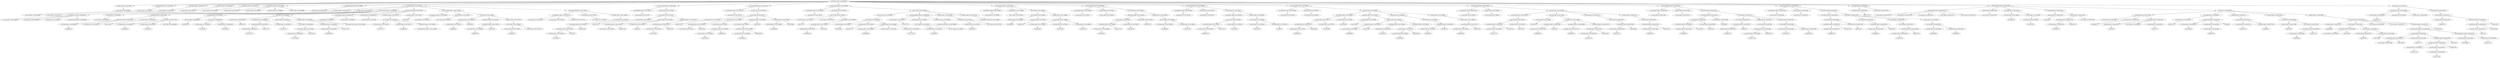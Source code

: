 strict digraph  {
<_ast.Str object at 0xa26a36d90>;
<_ast.Expr object at 0xa3072fb90>;
<_ast.alias object at 0xa178fd410>;
<_ast.ImportFrom object at 0xa178fd350>;
<_ast.alias object at 0xa178fd3d0>;
<_ast.Import object at 0xa2bc5a110>;
<_ast.alias object at 0xa178fd450>;
<_ast.Import object at 0xa178fd490>;
<_ast.alias object at 0xa178fd4d0>;
<_ast.Import object at 0xa178fd510>;
<_ast.alias object at 0xa178fd550>;
<_ast.alias object at 0xa178fd610>;
<_ast.alias object at 0xa178fd5d0>;
<_ast.alias object at 0xa178fd690>;
<_ast.ImportFrom object at 0xa178fd590>;
<_ast.alias object at 0xa22859510>;
<_ast.ImportFrom object at 0xa178fd650>;
<_ast.Load object at 0x10295c1d0>;
<_ast.Name object at 0xa1bea1450>;
<_ast.Str object at 0xa2bc3fc10>;
<_ast.Expr object at 0xa2bc3f1d0>;
<_ast.arg object at 0xa23188fd0>;
<_ast.arg object at 0xa208498d0>;
<_ast.arg object at 0xa1be91fd0>;
<_ast.NameConstant object at 0xa20838c90>;
<_ast.arguments object at 0xa1be67390>;
<_ast.Str object at 0xa2be6aa90>;
<_ast.Expr object at 0xa1be90f10>;
<_ast.Name object at 0xa2be7ebd0>;
Load8662129;
<_ast.Store object at 0x10295c290>;
<_ast.Attribute object at 0xa2be7ef10>;
<_ast.Name object at 0xa2be7ef90>;
Store1228710;
<_ast.Name object at 0xa2beb3390>;
Load9806973;
<_ast.Name object at 0xa20856610>;
Load3588745;
<_ast.Str object at 0xa20856fd0>;
<_ast.Call object at 0xa1be77850>;
<_ast.Assign object at 0xa2be7e6d0>;
<_ast.Name object at 0xa2be9a510>;
Store9965087;
<_ast.Name object at 0xa2be69250>;
Load7853097;
<_ast.Name object at 0xa2be692d0>;
Load1938535;
<_ast.Call object at 0xa2be69290>;
<_ast.Assign object at 0xa16c04a50>;
<_ast.Name object at 0xa2be90f90>;
Load9973430;
<_ast.Name object at 0xa2be6cf10>;
Load3712750;
<_ast.Attribute object at 0xa340ad310>;
Store2147522;
<_ast.Name object at 0xa2be6cd10>;
Load5501317;
<_ast.Assign object at 0xa2be87650>;
<_ast.Name object at 0xa2be95e90>;
Load3742993;
<_ast.Attribute object at 0xa2be5f650>;
Load3993220;
<_ast.Call object at 0xa2084a590>;
<_ast.Expr object at 0xa2be6cc50>;
<_ast.Name object at 0xa2bc46b90>;
Load6918946;
<_ast.Attribute object at 0xa22869310>;
Store5738093;
<_ast.NameConstant object at 0xa21b4be90>;
<_ast.Assign object at 0xa2be95f10>;
<_ast.If object at 0xa2be98490>;
<_ast.FunctionDef object at 0xa2bc3fdd0>;
<_ast.arg object at 0xa2068f410>;
<_ast.arg object at 0xa2068f210>;
<_ast.arguments object at 0xa2bc49750>;
<_ast.Str object at 0xa178f2a90>;
<_ast.Expr object at 0xa20858850>;
<_ast.Name object at 0xa17905d10>;
Load7292173;
<_ast.Name object at 0xa17905c50>;
Load9482426;
<_ast.NameConstant object at 0xa17905bd0>;
<_ast.keyword object at 0xa17905c90>;
<_ast.Call object at 0xa17905cd0>;
<_ast.Return object at 0xa21b57b10>;
<_ast.Name object at 0xa17905c10>;
Load8502671;
<_ast.FunctionDef object at 0xa2bc49650>;
<_ast.arg object at 0xa17905ad0>;
<_ast.arguments object at 0xa17905b90>;
<_ast.Str object at 0xa17905a50>;
<_ast.Expr object at 0xa17905b10>;
<_ast.Name object at 0xa17905a10>;
Load8889251;
<_ast.Attribute object at 0xa179059d0>;
Load2623951;
<_ast.Name object at 0xa179058d0>;
Load8212249;
<_ast.Attribute object at 0xa17905990>;
Load9794134;
<_ast.Return object at 0xa17905950>;
<_ast.Name object at 0xa17905890>;
Load2840457;
<_ast.Str object at 0xa179057d0>;
<_ast.Call object at 0xa17905850>;
<_ast.Raise object at 0xa17905910>;
<_ast.If object at 0xa17905a90>;
<_ast.FunctionDef object at 0xa17905b50>;
<_ast.arg object at 0xa17905790>;
<_ast.arg object at 0xa179056d0>;
<_ast.arg object at 0xa17905710>;
<_ast.arguments object at 0xa17905750>;
<_ast.Str object at 0xa17905690>;
<_ast.Expr object at 0xa17905650>;
<_ast.Name object at 0xa179054d0>;
Load2368627;
<_ast.Attribute object at 0xa17905590>;
Load293207;
<_ast.Attribute object at 0xa17905550>;
Load3483208;
<_ast.Call object at 0xa17905610>;
<_ast.Expr object at 0xa179055d0>;
<_ast.FunctionDef object at 0xa17905810>;
<_ast.ClassDef object at 0xa21b68c10>;
<_ast.arg object at 0xa17905450>;
<_ast.arguments object at 0xa17905510>;
<_ast.Name object at 0xa17905410>;
Load4070342;
<_ast.Str object at 0xa179052d0>;
<_ast.Attribute object at 0xa17905390>;
Load6210582;
<_ast.Name object at 0xa17905310>;
Load811941;
<_ast.Call object at 0xa17905350>;
<_ast.Name object at 0xa179051d0>;
Load1153947;
<_ast.Attribute object at 0xa17905290>;
Load2053597;
<_ast.keyword object at 0xa17905250>;
<_ast.Call object at 0xa179053d0>;
<_ast.Expr object at 0xa17905490>;
<_ast.FunctionDef object at 0xa2be7e8d0>;
<_ast.arg object at 0xa17905190>;
<_ast.arguments object at 0xa17905150>;
<_ast.Name object at 0xa17905050>;
Load8501094;
<_ast.Str object at 0xa17905e10>;
<_ast.Attribute object at 0xa17905dd0>;
Load7306790;
<_ast.Name object at 0xa17905ed0>;
Load3957583;
<_ast.Attribute object at 0xa17905e90>;
Load8954436;
<_ast.Call object at 0xa17905e50>;
<_ast.Call object at 0xa17905090>;
<_ast.Name object at 0xa17905fd0>;
Load1080110;
<_ast.Attribute object at 0xa17905f90>;
Load9066865;
<_ast.Call object at 0xa17905f50>;
<_ast.Attribute object at 0xa17905f10>;
Load2216220;
<_ast.Name object at 0xa17908090>;
Load8666644;
<_ast.Starred object at 0xa17908050>;
Load2758688;
<_ast.Call object at 0xa17905110>;
<_ast.Expr object at 0xa179050d0>;
<_ast.FunctionDef object at 0xa17905210>;
<_ast.arg object at 0xa17908150>;
<_ast.arguments object at 0xa17908110>;
<_ast.Name object at 0xa17908210>;
Load1142577;
<_ast.Str object at 0xa17908250>;
<_ast.Name object at 0xa17908310>;
Load9610398;
<_ast.Attribute object at 0xa179082d0>;
Load470423;
<_ast.Call object at 0xa17908290>;
<_ast.Call object at 0xa179081d0>;
<_ast.Expr object at 0xa17908190>;
<_ast.Name object at 0xa17908410>;
Load2422897;
<_ast.Name object at 0xa17908450>;
Load9242272;
<_ast.Name object at 0xa179084d0>;
Load4292864;
<_ast.BitOr object at 0x102961390>;
<_ast.Name object at 0xa17908510>;
Load7773338;
<_ast.BinOp object at 0xa17908490>;
<_ast.Call object at 0xa179083d0>;
<_ast.Expr object at 0xa17908390>;
<_ast.Name object at 0xa17908550>;
Load5787794;
<_ast.Name object at 0xa17908610>;
Load108990;
<_ast.Str object at 0xa17908650>;
<_ast.Call object at 0xa179085d0>;
<_ast.Expr object at 0xa17908590>;
<_ast.NameConstant object at 0xa179086d0>;
<_ast.Return object at 0xa17908690>;
<_ast.ExceptHandler object at 0xa208588d0>;
<_ast.Name object at 0xa17908750>;
Load8530263;
<_ast.Str object at 0xa17908790>;
<_ast.Call object at 0xa17908710>;
<_ast.Expr object at 0xa206788d0>;
<_ast.NameConstant object at 0xa17908810>;
<_ast.Return object at 0xa179087d0>;
<_ast.Try object at 0xa17908350>;
<_ast.FunctionDef object at 0xa179080d0>;
<_ast.arg object at 0xa17908890>;
<_ast.arguments object at 0xa17908850>;
<_ast.Str object at 0xa17908910>;
<_ast.Expr object at 0xa179088d0>;
<_ast.Name object at 0xa179089d0>;
Load5098802;
<_ast.Name object at 0xa17908a10>;
Load6653522;
<_ast.Call object at 0xa17908990>;
<_ast.Name object at 0xa17908ad0>;
Load1467069;
<_ast.Name object at 0xa17908b10>;
Load4917969;
<_ast.Name object at 0xa17908b50>;
Load5294578;
<_ast.Call object at 0xa17908a90>;
<_ast.Expr object at 0xa17908a50>;
<_ast.If object at 0xa17908950>;
<_ast.FunctionDef object at 0xa2a138f50>;
<_ast.arg object at 0xa17908c10>;
<_ast.arguments object at 0xa17908bd0>;
<_ast.Str object at 0xa17908c90>;
<_ast.Expr object at 0xa17908c50>;
<_ast.Name object at 0xa17908dd0>;
Load8115847;
<_ast.Attribute object at 0xa17908d90>;
Load9257913;
<_ast.Name object at 0xa17908e10>;
Load9728184;
<_ast.Call object at 0xa17908d50>;
<_ast.Name object at 0xa17908e50>;
Store6301223;
<_ast.withitem object at 0xa17908d10>;
<_ast.Name object at 0xa17908ed0>;
Load1964980;
<_ast.Name object at 0xa17908f10>;
Load2651504;
<_ast.Call object at 0xa17908e90>;
<_ast.Expr object at 0xa204d5990>;
<_ast.With object at 0xa17908cd0>;
<_ast.FunctionDef object at 0xa17908b90>;
<_ast.arg object at 0xa178f5190>;
<_ast.arguments object at 0xa178f5450>;
<_ast.Str object at 0xa178f5110>;
<_ast.Expr object at 0xa178f51d0>;
<_ast.Name object at 0xa178f5050>;
Load9502176;
<_ast.Attribute object at 0xa178f5310>;
Load7291812;
<_ast.Name object at 0xa178f53d0>;
Load2746921;
<_ast.Call object at 0xa178f50d0>;
<_ast.withitem object at 0xa178f5090>;
<_ast.Name object at 0xa178f54d0>;
Load1521895;
<_ast.Name object at 0xa178f5510>;
Load84976;
<_ast.Call object at 0xa178f5490>;
<_ast.Expr object at 0xa178f52d0>;
<_ast.With object at 0xa178f5150>;
<_ast.FunctionDef object at 0xa17908f50>;
<_ast.arg object at 0xa178f55d0>;
<_ast.arguments object at 0xa178f5590>;
<_ast.Str object at 0xa178f5650>;
<_ast.Expr object at 0xa178f5610>;
<_ast.Name object at 0xa178f5790>;
Load6464815;
<_ast.Attribute object at 0xa178f5750>;
Load9042683;
<_ast.Name object at 0xa178f57d0>;
Load1832898;
<_ast.Call object at 0xa178f5710>;
<_ast.Name object at 0xa178f5810>;
Store1002488;
<_ast.withitem object at 0xa178f56d0>;
<_ast.Name object at 0xa178f5890>;
Store7597920;
<_ast.Name object at 0xa178f5950>;
Load6630930;
<_ast.Attribute object at 0xa178f5910>;
Load2107388;
<_ast.Name object at 0xa178f59d0>;
Load7040153;
<_ast.keyword object at 0xa178f5990>;
<_ast.Name object at 0xa178f5a90>;
Load3500356;
<_ast.Tuple object at 0xa178f5a50>;
Load4692345;
<_ast.keyword object at 0xa178f5a10>;
<_ast.Call object at 0xa178f58d0>;
<_ast.Assign object at 0xa178f5850>;
<_ast.Name object at 0xa178f5b50>;
Load4198324;
<_ast.Attribute object at 0xa178f5b10>;
Load1805755;
<_ast.Call object at 0xa178f5ad0>;
<_ast.Expr object at 0xa2bff6c50>;
<_ast.Name object at 0xa178f5c50>;
Load6201084;
<_ast.Attribute object at 0xa178f5c10>;
Load5875456;
<_ast.Call object at 0xa178f5bd0>;
<_ast.Expr object at 0xa178f5b90>;
<_ast.With object at 0xa178f5690>;
<_ast.FunctionDef object at 0xa178f5550>;
<_ast.arg object at 0xa178f5d10>;
<_ast.arguments object at 0xa178f5cd0>;
<_ast.Str object at 0xa178f5d90>;
<_ast.Expr object at 0xa178f5d50>;
<_ast.Name object at 0xa178f5ed0>;
Load7631231;
<_ast.Attribute object at 0xa178f5e90>;
Load7937625;
<_ast.Name object at 0xa178f5f10>;
Load5144576;
<_ast.Call object at 0xa178f5e50>;
<_ast.withitem object at 0xa178f5e10>;
<_ast.Name object at 0xa178f5f90>;
Store2522015;
<_ast.Name object at 0xa2be79090>;
Load5889352;
<_ast.Attribute object at 0xa2be79050>;
Load7992407;
<_ast.Name object at 0xa2be79110>;
Load6597104;
<_ast.keyword object at 0xa2be790d0>;
<_ast.Name object at 0xa2be791d0>;
Load4461234;
<_ast.Tuple object at 0xa2be79190>;
Load3316182;
<_ast.keyword object at 0xa2be79150>;
<_ast.Call object at 0xa178f5fd0>;
<_ast.Assign object at 0xa178f5f50>;
<_ast.Name object at 0xa2be792d0>;
Load5324767;
<_ast.Attribute object at 0xa2be79290>;
Load5380025;
<_ast.Call object at 0xa2be79250>;
<_ast.Expr object at 0xa2be79210>;
<_ast.Name object at 0xa2be793d0>;
Load2530422;
<_ast.Attribute object at 0xa2be79390>;
Load2870979;
<_ast.Call object at 0xa2be79350>;
<_ast.Expr object at 0xa2be79310>;
<_ast.With object at 0xa178f5dd0>;
<_ast.FunctionDef object at 0xa178f5c90>;
<_ast.arg object at 0xa2be79490>;
<_ast.arguments object at 0xa2be79450>;
<_ast.Str object at 0xa2be79510>;
<_ast.Expr object at 0xa2be794d0>;
<_ast.Name object at 0xa2be79650>;
Load9638470;
<_ast.Attribute object at 0xa2be79610>;
Load1690497;
<_ast.Name object at 0xa2be79690>;
Load7595011;
<_ast.Call object at 0xa2be795d0>;
<_ast.Name object at 0xa2be796d0>;
Store859988;
<_ast.withitem object at 0xa2be79590>;
<_ast.Name object at 0xa2be797d0>;
Load2627630;
<_ast.Attribute object at 0xa2be79790>;
Load9232471;
<_ast.Call object at 0xa2be79750>;
<_ast.Name object at 0xa2be798d0>;
Load5415208;
<_ast.Attribute object at 0xa2be79890>;
Load9057292;
<_ast.Call object at 0xa2be79850>;
<_ast.Expr object at 0xa2be79810>;
<_ast.Name object at 0xa2be79990>;
Load9123618;
<_ast.Name object at 0xa2be799d0>;
Load8226962;
<_ast.Call object at 0xa2be79950>;
<_ast.Expr object at 0xa2be79910>;
<_ast.If object at 0xa2be79710>;
<_ast.With object at 0xa2be79550>;
<_ast.FunctionDef object at 0xa2be79410>;
<_ast.arg object at 0xa2be79a90>;
<_ast.arguments object at 0xa2be79a50>;
<_ast.Str object at 0xa2be79b10>;
<_ast.Expr object at 0xa2be79ad0>;
<_ast.Name object at 0xa2be79c50>;
Load8699790;
<_ast.Attribute object at 0xa2be79c10>;
Load2744365;
<_ast.Name object at 0xa2be79c90>;
Load5633263;
<_ast.Call object at 0xa2be79bd0>;
<_ast.withitem object at 0xa2be79b90>;
<_ast.Name object at 0xa2be79d90>;
Load3360620;
<_ast.Attribute object at 0xa2be79d50>;
Load4903653;
<_ast.Call object at 0xa2be79d10>;
<_ast.Name object at 0xa2be79e90>;
Load2307913;
<_ast.Attribute object at 0xa2be79e50>;
Load2672108;
<_ast.Call object at 0xa2be79e10>;
<_ast.Expr object at 0xa2be79dd0>;
<_ast.Name object at 0xa2be79f50>;
Load2428480;
<_ast.Name object at 0xa2be79f90>;
Load3593245;
<_ast.Call object at 0xa2be79f10>;
<_ast.Expr object at 0xa2be79ed0>;
<_ast.If object at 0xa2be79cd0>;
<_ast.With object at 0xa2be79b50>;
<_ast.FunctionDef object at 0xa2be79a10>;
<_ast.Name object at 0xa2be70050>;
Store3725244;
<_ast.Str object at 0xa2be70090>;
<_ast.Assign object at 0xa2be79fd0>;
<_ast.arg object at 0xa2be70150>;
<_ast.arg object at 0xa2be70190>;
<_ast.arg object at 0xa2be701d0>;
<_ast.Str object at 0xa2be70210>;
<_ast.Str object at 0xa2be70250>;
<_ast.arguments object at 0xa2be70110>;
<_ast.Str object at 0xa2be702d0>;
<_ast.Expr object at 0xa2be70290>;
<_ast.Name object at 0xa178fd0d0>;
Store2660755;
<_ast.Name object at 0xa178fd050>;
Load5723035;
<_ast.Call object at 0xa178fd090>;
<_ast.Assign object at 0xa178fd110>;
<_ast.Name object at 0xa2be70350>;
Store266400;
<_ast.Name object at 0xa2be70410>;
Load3280057;
<_ast.Attribute object at 0xa2be703d0>;
Load1987567;
<_ast.Str object at 0xa2be70450>;
<_ast.Call object at 0xa2be70390>;
<_ast.Assign object at 0xa2be70310>;
<_ast.And object at 0x10295ca90>;
<_ast.Name object at 0xa2be70510>;
Load6586318;
<_ast.Name object at 0xa2be70590>;
Load318345;
<_ast.In object at 0x1029690d0>;
<_ast.Name object at 0xa2be705d0>;
Load475157;
<_ast.Compare object at 0xa2be70550>;
<_ast.BoolOp object at 0xa2be704d0>;
<_ast.Name object at 0xa21b50150>;
Store1814716;
<_ast.Name object at 0xa2be70650>;
Load7308549;
<_ast.Name object at 0xa2be706d0>;
Load5873728;
<_ast.Index object at 0xa2be70690>;
<_ast.Subscript object at 0xa2be70610>;
Load80097;
<_ast.Assign object at 0xa1b8d0510>;
<_ast.Name object at 0xa2be70790>;
Load5102232;
<_ast.Name object at 0xa2be707d0>;
Load353861;
<_ast.Call object at 0xa2be70750>;
<_ast.Expr object at 0xa2be70710>;
<_ast.Name object at 0xa2be70890>;
Load103680;
<_ast.Name object at 0xa2be70950>;
Load8484467;
<_ast.Attribute object at 0xa2be70910>;
Load4215154;
<_ast.Call object at 0xa2be708d0>;
<_ast.Call object at 0xa2be70850>;
<_ast.Expr object at 0xa2be70810>;
<_ast.Name object at 0xa2be70a10>;
Load9840890;
<_ast.Str object at 0xa2be70ad0>;
<_ast.Attribute object at 0xa2be70a90>;
Load1263484;
<_ast.Name object at 0xa2be70b50>;
Load8840760;
<_ast.Name object at 0xa2be70b90>;
Load3100433;
<_ast.Call object at 0xa2be70b10>;
<_ast.Call object at 0xa2be70a50>;
<_ast.Str object at 0xa2be70bd0>;
<_ast.Str object at 0xa2be70c10>;
<_ast.Str object at 0xa2be70d50>;
<_ast.Attribute object at 0xa2be70d10>;
Load4199456;
<_ast.Name object at 0xa2be70d90>;
Load4237976;
<_ast.Name object at 0xa2be70e50>;
Load7071535;
<_ast.Name object at 0xa2be70ed0>;
Load4157994;
<_ast.Index object at 0xa2be70e90>;
<_ast.Subscript object at 0xa2be70e10>;
Load6095500;
<_ast.Attribute object at 0xa2be70dd0>;
Load234351;
<_ast.Call object at 0xa2be70cd0>;
<_ast.Name object at 0xa2be70f50>;
Store1838902;
<_ast.Name object at 0xa2be70f90>;
Load1015191;
<_ast.comprehension object at 0xa2be70f10>;
<_ast.GeneratorExp object at 0xa2be70c90>;
<_ast.Starred object at 0xa2be70c50>;
Load1853953;
<_ast.Call object at 0xa2be709d0>;
<_ast.Expr object at 0xa2be70990>;
<_ast.If object at 0xa2be70490>;
<_ast.FunctionDef object at 0xa2be700d0>;
<_ast.Name object at 0xa2be7d050>;
Load4832510;
<_ast.Eq object at 0x102961a90>;
<_ast.Str object at 0xa2be7d090>;
<_ast.Compare object at 0xa2be70fd0>;
<_ast.Name object at 0xa2be7d150>;
Load6307091;
<_ast.Name object at 0xa2be7d210>;
Load13352;
<_ast.Attribute object at 0xa2be7d1d0>;
Load7040490;
<_ast.Starred object at 0xa2be7d190>;
Load9254405;
<_ast.Call object at 0xa2be7d110>;
<_ast.Expr object at 0xa2be7d0d0>;
<_ast.If object at 0xa179136d0>;
<_ast.Module object at 0xa208692d0>;
<_ast.Expr object at 0xa3072fb90> -> <_ast.Str object at 0xa26a36d90>;
<_ast.ImportFrom object at 0xa178fd350> -> <_ast.alias object at 0xa178fd410>;
<_ast.Import object at 0xa2bc5a110> -> <_ast.alias object at 0xa178fd3d0>;
<_ast.Import object at 0xa178fd490> -> <_ast.alias object at 0xa178fd450>;
<_ast.Import object at 0xa178fd510> -> <_ast.alias object at 0xa178fd4d0>;
<_ast.ImportFrom object at 0xa178fd590> -> <_ast.alias object at 0xa178fd550>;
<_ast.ImportFrom object at 0xa178fd590> -> <_ast.alias object at 0xa178fd610>;
<_ast.ImportFrom object at 0xa178fd590> -> <_ast.alias object at 0xa178fd5d0>;
<_ast.ImportFrom object at 0xa178fd590> -> <_ast.alias object at 0xa178fd690>;
<_ast.ImportFrom object at 0xa178fd650> -> <_ast.alias object at 0xa22859510>;
<_ast.Name object at 0xa1bea1450> -> <_ast.Load object at 0x10295c1d0>;
<_ast.Expr object at 0xa2bc3f1d0> -> <_ast.Str object at 0xa2bc3fc10>;
<_ast.arguments object at 0xa1be67390> -> <_ast.arg object at 0xa23188fd0>;
<_ast.arguments object at 0xa1be67390> -> <_ast.arg object at 0xa208498d0>;
<_ast.arguments object at 0xa1be67390> -> <_ast.arg object at 0xa1be91fd0>;
<_ast.arguments object at 0xa1be67390> -> <_ast.NameConstant object at 0xa20838c90>;
<_ast.Expr object at 0xa1be90f10> -> <_ast.Str object at 0xa2be6aa90>;
<_ast.Name object at 0xa2be7ebd0> -> Load8662129;
<_ast.Attribute object at 0xa2be7ef10> -> <_ast.Name object at 0xa2be7ebd0>;
<_ast.Attribute object at 0xa2be7ef10> -> <_ast.Store object at 0x10295c290>;
<_ast.Name object at 0xa2be7ef90> -> Store1228710;
<_ast.Name object at 0xa2beb3390> -> Load9806973;
<_ast.Name object at 0xa20856610> -> Load3588745;
<_ast.Call object at 0xa1be77850> -> <_ast.Name object at 0xa2beb3390>;
<_ast.Call object at 0xa1be77850> -> <_ast.Name object at 0xa20856610>;
<_ast.Call object at 0xa1be77850> -> <_ast.Str object at 0xa20856fd0>;
<_ast.Assign object at 0xa2be7e6d0> -> <_ast.Attribute object at 0xa2be7ef10>;
<_ast.Assign object at 0xa2be7e6d0> -> <_ast.Name object at 0xa2be7ef90>;
<_ast.Assign object at 0xa2be7e6d0> -> <_ast.Call object at 0xa1be77850>;
<_ast.Name object at 0xa2be9a510> -> Store9965087;
<_ast.Name object at 0xa2be69250> -> Load7853097;
<_ast.Name object at 0xa2be692d0> -> Load1938535;
<_ast.Call object at 0xa2be69290> -> <_ast.Name object at 0xa2be69250>;
<_ast.Call object at 0xa2be69290> -> <_ast.Name object at 0xa2be692d0>;
<_ast.Assign object at 0xa16c04a50> -> <_ast.Name object at 0xa2be9a510>;
<_ast.Assign object at 0xa16c04a50> -> <_ast.Call object at 0xa2be69290>;
<_ast.Name object at 0xa2be90f90> -> Load9973430;
<_ast.Name object at 0xa2be6cf10> -> Load3712750;
<_ast.Attribute object at 0xa340ad310> -> <_ast.Name object at 0xa2be6cf10>;
<_ast.Attribute object at 0xa340ad310> -> Store2147522;
<_ast.Name object at 0xa2be6cd10> -> Load5501317;
<_ast.Assign object at 0xa2be87650> -> <_ast.Attribute object at 0xa340ad310>;
<_ast.Assign object at 0xa2be87650> -> <_ast.Name object at 0xa2be6cd10>;
<_ast.Name object at 0xa2be95e90> -> Load3742993;
<_ast.Attribute object at 0xa2be5f650> -> <_ast.Name object at 0xa2be95e90>;
<_ast.Attribute object at 0xa2be5f650> -> Load3993220;
<_ast.Call object at 0xa2084a590> -> <_ast.Attribute object at 0xa2be5f650>;
<_ast.Expr object at 0xa2be6cc50> -> <_ast.Call object at 0xa2084a590>;
<_ast.Name object at 0xa2bc46b90> -> Load6918946;
<_ast.Attribute object at 0xa22869310> -> <_ast.Name object at 0xa2bc46b90>;
<_ast.Attribute object at 0xa22869310> -> Store5738093;
<_ast.Assign object at 0xa2be95f10> -> <_ast.Attribute object at 0xa22869310>;
<_ast.Assign object at 0xa2be95f10> -> <_ast.NameConstant object at 0xa21b4be90>;
<_ast.If object at 0xa2be98490> -> <_ast.Name object at 0xa2be90f90>;
<_ast.If object at 0xa2be98490> -> <_ast.Assign object at 0xa2be87650>;
<_ast.If object at 0xa2be98490> -> <_ast.Expr object at 0xa2be6cc50>;
<_ast.If object at 0xa2be98490> -> <_ast.Assign object at 0xa2be95f10>;
<_ast.FunctionDef object at 0xa2bc3fdd0> -> <_ast.arguments object at 0xa1be67390>;
<_ast.FunctionDef object at 0xa2bc3fdd0> -> <_ast.Expr object at 0xa1be90f10>;
<_ast.FunctionDef object at 0xa2bc3fdd0> -> <_ast.Assign object at 0xa2be7e6d0>;
<_ast.FunctionDef object at 0xa2bc3fdd0> -> <_ast.Assign object at 0xa16c04a50>;
<_ast.FunctionDef object at 0xa2bc3fdd0> -> <_ast.If object at 0xa2be98490>;
<_ast.arguments object at 0xa2bc49750> -> <_ast.arg object at 0xa2068f410>;
<_ast.arguments object at 0xa2bc49750> -> <_ast.arg object at 0xa2068f210>;
<_ast.Expr object at 0xa20858850> -> <_ast.Str object at 0xa178f2a90>;
<_ast.Name object at 0xa17905d10> -> Load7292173;
<_ast.Name object at 0xa17905c50> -> Load9482426;
<_ast.keyword object at 0xa17905c90> -> <_ast.NameConstant object at 0xa17905bd0>;
<_ast.Call object at 0xa17905cd0> -> <_ast.Name object at 0xa17905d10>;
<_ast.Call object at 0xa17905cd0> -> <_ast.Name object at 0xa17905c50>;
<_ast.Call object at 0xa17905cd0> -> <_ast.keyword object at 0xa17905c90>;
<_ast.Return object at 0xa21b57b10> -> <_ast.Call object at 0xa17905cd0>;
<_ast.Name object at 0xa17905c10> -> Load8502671;
<_ast.FunctionDef object at 0xa2bc49650> -> <_ast.arguments object at 0xa2bc49750>;
<_ast.FunctionDef object at 0xa2bc49650> -> <_ast.Expr object at 0xa20858850>;
<_ast.FunctionDef object at 0xa2bc49650> -> <_ast.Return object at 0xa21b57b10>;
<_ast.FunctionDef object at 0xa2bc49650> -> <_ast.Name object at 0xa17905c10>;
<_ast.arguments object at 0xa17905b90> -> <_ast.arg object at 0xa17905ad0>;
<_ast.Expr object at 0xa17905b10> -> <_ast.Str object at 0xa17905a50>;
<_ast.Name object at 0xa17905a10> -> Load8889251;
<_ast.Attribute object at 0xa179059d0> -> <_ast.Name object at 0xa17905a10>;
<_ast.Attribute object at 0xa179059d0> -> Load2623951;
<_ast.Name object at 0xa179058d0> -> Load8212249;
<_ast.Attribute object at 0xa17905990> -> <_ast.Name object at 0xa179058d0>;
<_ast.Attribute object at 0xa17905990> -> Load9794134;
<_ast.Return object at 0xa17905950> -> <_ast.Attribute object at 0xa17905990>;
<_ast.Name object at 0xa17905890> -> Load2840457;
<_ast.Call object at 0xa17905850> -> <_ast.Name object at 0xa17905890>;
<_ast.Call object at 0xa17905850> -> <_ast.Str object at 0xa179057d0>;
<_ast.Raise object at 0xa17905910> -> <_ast.Call object at 0xa17905850>;
<_ast.If object at 0xa17905a90> -> <_ast.Attribute object at 0xa179059d0>;
<_ast.If object at 0xa17905a90> -> <_ast.Return object at 0xa17905950>;
<_ast.If object at 0xa17905a90> -> <_ast.Raise object at 0xa17905910>;
<_ast.FunctionDef object at 0xa17905b50> -> <_ast.arguments object at 0xa17905b90>;
<_ast.FunctionDef object at 0xa17905b50> -> <_ast.Expr object at 0xa17905b10>;
<_ast.FunctionDef object at 0xa17905b50> -> <_ast.If object at 0xa17905a90>;
<_ast.arguments object at 0xa17905750> -> <_ast.arg object at 0xa17905790>;
<_ast.arguments object at 0xa17905750> -> <_ast.arg object at 0xa179056d0>;
<_ast.arguments object at 0xa17905750> -> <_ast.arg object at 0xa17905710>;
<_ast.Expr object at 0xa17905650> -> <_ast.Str object at 0xa17905690>;
<_ast.Name object at 0xa179054d0> -> Load2368627;
<_ast.Attribute object at 0xa17905590> -> <_ast.Name object at 0xa179054d0>;
<_ast.Attribute object at 0xa17905590> -> Load293207;
<_ast.Attribute object at 0xa17905550> -> <_ast.Attribute object at 0xa17905590>;
<_ast.Attribute object at 0xa17905550> -> Load3483208;
<_ast.Call object at 0xa17905610> -> <_ast.Attribute object at 0xa17905550>;
<_ast.Expr object at 0xa179055d0> -> <_ast.Call object at 0xa17905610>;
<_ast.FunctionDef object at 0xa17905810> -> <_ast.arguments object at 0xa17905750>;
<_ast.FunctionDef object at 0xa17905810> -> <_ast.Expr object at 0xa17905650>;
<_ast.FunctionDef object at 0xa17905810> -> <_ast.Expr object at 0xa179055d0>;
<_ast.ClassDef object at 0xa21b68c10> -> <_ast.Name object at 0xa1bea1450>;
<_ast.ClassDef object at 0xa21b68c10> -> <_ast.Expr object at 0xa2bc3f1d0>;
<_ast.ClassDef object at 0xa21b68c10> -> <_ast.FunctionDef object at 0xa2bc3fdd0>;
<_ast.ClassDef object at 0xa21b68c10> -> <_ast.FunctionDef object at 0xa2bc49650>;
<_ast.ClassDef object at 0xa21b68c10> -> <_ast.FunctionDef object at 0xa17905b50>;
<_ast.ClassDef object at 0xa21b68c10> -> <_ast.FunctionDef object at 0xa17905810>;
<_ast.arguments object at 0xa17905510> -> <_ast.arg object at 0xa17905450>;
<_ast.Name object at 0xa17905410> -> Load4070342;
<_ast.Attribute object at 0xa17905390> -> <_ast.Str object at 0xa179052d0>;
<_ast.Attribute object at 0xa17905390> -> Load6210582;
<_ast.Name object at 0xa17905310> -> Load811941;
<_ast.Call object at 0xa17905350> -> <_ast.Attribute object at 0xa17905390>;
<_ast.Call object at 0xa17905350> -> <_ast.Name object at 0xa17905310>;
<_ast.Name object at 0xa179051d0> -> Load1153947;
<_ast.Attribute object at 0xa17905290> -> <_ast.Name object at 0xa179051d0>;
<_ast.Attribute object at 0xa17905290> -> Load2053597;
<_ast.keyword object at 0xa17905250> -> <_ast.Attribute object at 0xa17905290>;
<_ast.Call object at 0xa179053d0> -> <_ast.Name object at 0xa17905410>;
<_ast.Call object at 0xa179053d0> -> <_ast.Call object at 0xa17905350>;
<_ast.Call object at 0xa179053d0> -> <_ast.keyword object at 0xa17905250>;
<_ast.Expr object at 0xa17905490> -> <_ast.Call object at 0xa179053d0>;
<_ast.FunctionDef object at 0xa2be7e8d0> -> <_ast.arguments object at 0xa17905510>;
<_ast.FunctionDef object at 0xa2be7e8d0> -> <_ast.Expr object at 0xa17905490>;
<_ast.arguments object at 0xa17905150> -> <_ast.arg object at 0xa17905190>;
<_ast.Name object at 0xa17905050> -> Load8501094;
<_ast.Attribute object at 0xa17905dd0> -> <_ast.Str object at 0xa17905e10>;
<_ast.Attribute object at 0xa17905dd0> -> Load7306790;
<_ast.Name object at 0xa17905ed0> -> Load3957583;
<_ast.Attribute object at 0xa17905e90> -> <_ast.Name object at 0xa17905ed0>;
<_ast.Attribute object at 0xa17905e90> -> Load8954436;
<_ast.Call object at 0xa17905e50> -> <_ast.Attribute object at 0xa17905e90>;
<_ast.Call object at 0xa17905090> -> <_ast.Attribute object at 0xa17905dd0>;
<_ast.Call object at 0xa17905090> -> <_ast.Call object at 0xa17905e50>;
<_ast.Name object at 0xa17905fd0> -> Load1080110;
<_ast.Attribute object at 0xa17905f90> -> <_ast.Name object at 0xa17905fd0>;
<_ast.Attribute object at 0xa17905f90> -> Load9066865;
<_ast.Call object at 0xa17905f50> -> <_ast.Attribute object at 0xa17905f90>;
<_ast.Attribute object at 0xa17905f10> -> <_ast.Call object at 0xa17905f50>;
<_ast.Attribute object at 0xa17905f10> -> Load2216220;
<_ast.Name object at 0xa17908090> -> Load8666644;
<_ast.Starred object at 0xa17908050> -> <_ast.Name object at 0xa17908090>;
<_ast.Starred object at 0xa17908050> -> Load2758688;
<_ast.Call object at 0xa17905110> -> <_ast.Name object at 0xa17905050>;
<_ast.Call object at 0xa17905110> -> <_ast.Call object at 0xa17905090>;
<_ast.Call object at 0xa17905110> -> <_ast.Attribute object at 0xa17905f10>;
<_ast.Call object at 0xa17905110> -> <_ast.Starred object at 0xa17908050>;
<_ast.Expr object at 0xa179050d0> -> <_ast.Call object at 0xa17905110>;
<_ast.FunctionDef object at 0xa17905210> -> <_ast.arguments object at 0xa17905150>;
<_ast.FunctionDef object at 0xa17905210> -> <_ast.Expr object at 0xa179050d0>;
<_ast.arguments object at 0xa17908110> -> <_ast.arg object at 0xa17908150>;
<_ast.Name object at 0xa17908210> -> Load1142577;
<_ast.Name object at 0xa17908310> -> Load9610398;
<_ast.Attribute object at 0xa179082d0> -> <_ast.Name object at 0xa17908310>;
<_ast.Attribute object at 0xa179082d0> -> Load470423;
<_ast.Call object at 0xa17908290> -> <_ast.Attribute object at 0xa179082d0>;
<_ast.Call object at 0xa179081d0> -> <_ast.Name object at 0xa17908210>;
<_ast.Call object at 0xa179081d0> -> <_ast.Str object at 0xa17908250>;
<_ast.Call object at 0xa179081d0> -> <_ast.Call object at 0xa17908290>;
<_ast.Expr object at 0xa17908190> -> <_ast.Call object at 0xa179081d0>;
<_ast.Name object at 0xa17908410> -> Load2422897;
<_ast.Name object at 0xa17908450> -> Load9242272;
<_ast.Name object at 0xa179084d0> -> Load4292864;
<_ast.Name object at 0xa17908510> -> Load7773338;
<_ast.BinOp object at 0xa17908490> -> <_ast.Name object at 0xa179084d0>;
<_ast.BinOp object at 0xa17908490> -> <_ast.BitOr object at 0x102961390>;
<_ast.BinOp object at 0xa17908490> -> <_ast.Name object at 0xa17908510>;
<_ast.Call object at 0xa179083d0> -> <_ast.Name object at 0xa17908410>;
<_ast.Call object at 0xa179083d0> -> <_ast.Name object at 0xa17908450>;
<_ast.Call object at 0xa179083d0> -> <_ast.BinOp object at 0xa17908490>;
<_ast.Expr object at 0xa17908390> -> <_ast.Call object at 0xa179083d0>;
<_ast.Name object at 0xa17908550> -> Load5787794;
<_ast.Name object at 0xa17908610> -> Load108990;
<_ast.Call object at 0xa179085d0> -> <_ast.Name object at 0xa17908610>;
<_ast.Call object at 0xa179085d0> -> <_ast.Str object at 0xa17908650>;
<_ast.Expr object at 0xa17908590> -> <_ast.Call object at 0xa179085d0>;
<_ast.Return object at 0xa17908690> -> <_ast.NameConstant object at 0xa179086d0>;
<_ast.ExceptHandler object at 0xa208588d0> -> <_ast.Name object at 0xa17908550>;
<_ast.ExceptHandler object at 0xa208588d0> -> <_ast.Expr object at 0xa17908590>;
<_ast.ExceptHandler object at 0xa208588d0> -> <_ast.Return object at 0xa17908690>;
<_ast.Name object at 0xa17908750> -> Load8530263;
<_ast.Call object at 0xa17908710> -> <_ast.Name object at 0xa17908750>;
<_ast.Call object at 0xa17908710> -> <_ast.Str object at 0xa17908790>;
<_ast.Expr object at 0xa206788d0> -> <_ast.Call object at 0xa17908710>;
<_ast.Return object at 0xa179087d0> -> <_ast.NameConstant object at 0xa17908810>;
<_ast.Try object at 0xa17908350> -> <_ast.Expr object at 0xa17908390>;
<_ast.Try object at 0xa17908350> -> <_ast.ExceptHandler object at 0xa208588d0>;
<_ast.Try object at 0xa17908350> -> <_ast.Expr object at 0xa206788d0>;
<_ast.Try object at 0xa17908350> -> <_ast.Return object at 0xa179087d0>;
<_ast.FunctionDef object at 0xa179080d0> -> <_ast.arguments object at 0xa17908110>;
<_ast.FunctionDef object at 0xa179080d0> -> <_ast.Expr object at 0xa17908190>;
<_ast.FunctionDef object at 0xa179080d0> -> <_ast.Try object at 0xa17908350>;
<_ast.arguments object at 0xa17908850> -> <_ast.arg object at 0xa17908890>;
<_ast.Expr object at 0xa179088d0> -> <_ast.Str object at 0xa17908910>;
<_ast.Name object at 0xa179089d0> -> Load5098802;
<_ast.Name object at 0xa17908a10> -> Load6653522;
<_ast.Call object at 0xa17908990> -> <_ast.Name object at 0xa179089d0>;
<_ast.Call object at 0xa17908990> -> <_ast.Name object at 0xa17908a10>;
<_ast.Name object at 0xa17908ad0> -> Load1467069;
<_ast.Name object at 0xa17908b10> -> Load4917969;
<_ast.Name object at 0xa17908b50> -> Load5294578;
<_ast.Call object at 0xa17908a90> -> <_ast.Name object at 0xa17908ad0>;
<_ast.Call object at 0xa17908a90> -> <_ast.Name object at 0xa17908b10>;
<_ast.Call object at 0xa17908a90> -> <_ast.Name object at 0xa17908b50>;
<_ast.Expr object at 0xa17908a50> -> <_ast.Call object at 0xa17908a90>;
<_ast.If object at 0xa17908950> -> <_ast.Call object at 0xa17908990>;
<_ast.If object at 0xa17908950> -> <_ast.Expr object at 0xa17908a50>;
<_ast.FunctionDef object at 0xa2a138f50> -> <_ast.arguments object at 0xa17908850>;
<_ast.FunctionDef object at 0xa2a138f50> -> <_ast.Expr object at 0xa179088d0>;
<_ast.FunctionDef object at 0xa2a138f50> -> <_ast.If object at 0xa17908950>;
<_ast.arguments object at 0xa17908bd0> -> <_ast.arg object at 0xa17908c10>;
<_ast.Expr object at 0xa17908c50> -> <_ast.Str object at 0xa17908c90>;
<_ast.Name object at 0xa17908dd0> -> Load8115847;
<_ast.Attribute object at 0xa17908d90> -> <_ast.Name object at 0xa17908dd0>;
<_ast.Attribute object at 0xa17908d90> -> Load9257913;
<_ast.Name object at 0xa17908e10> -> Load9728184;
<_ast.Call object at 0xa17908d50> -> <_ast.Attribute object at 0xa17908d90>;
<_ast.Call object at 0xa17908d50> -> <_ast.Name object at 0xa17908e10>;
<_ast.Name object at 0xa17908e50> -> Store6301223;
<_ast.withitem object at 0xa17908d10> -> <_ast.Call object at 0xa17908d50>;
<_ast.withitem object at 0xa17908d10> -> <_ast.Name object at 0xa17908e50>;
<_ast.Name object at 0xa17908ed0> -> Load1964980;
<_ast.Name object at 0xa17908f10> -> Load2651504;
<_ast.Call object at 0xa17908e90> -> <_ast.Name object at 0xa17908ed0>;
<_ast.Call object at 0xa17908e90> -> <_ast.Name object at 0xa17908f10>;
<_ast.Expr object at 0xa204d5990> -> <_ast.Call object at 0xa17908e90>;
<_ast.With object at 0xa17908cd0> -> <_ast.withitem object at 0xa17908d10>;
<_ast.With object at 0xa17908cd0> -> <_ast.Expr object at 0xa204d5990>;
<_ast.FunctionDef object at 0xa17908b90> -> <_ast.arguments object at 0xa17908bd0>;
<_ast.FunctionDef object at 0xa17908b90> -> <_ast.Expr object at 0xa17908c50>;
<_ast.FunctionDef object at 0xa17908b90> -> <_ast.With object at 0xa17908cd0>;
<_ast.arguments object at 0xa178f5450> -> <_ast.arg object at 0xa178f5190>;
<_ast.Expr object at 0xa178f51d0> -> <_ast.Str object at 0xa178f5110>;
<_ast.Name object at 0xa178f5050> -> Load9502176;
<_ast.Attribute object at 0xa178f5310> -> <_ast.Name object at 0xa178f5050>;
<_ast.Attribute object at 0xa178f5310> -> Load7291812;
<_ast.Name object at 0xa178f53d0> -> Load2746921;
<_ast.Call object at 0xa178f50d0> -> <_ast.Attribute object at 0xa178f5310>;
<_ast.Call object at 0xa178f50d0> -> <_ast.Name object at 0xa178f53d0>;
<_ast.withitem object at 0xa178f5090> -> <_ast.Call object at 0xa178f50d0>;
<_ast.Name object at 0xa178f54d0> -> Load1521895;
<_ast.Name object at 0xa178f5510> -> Load84976;
<_ast.Call object at 0xa178f5490> -> <_ast.Name object at 0xa178f54d0>;
<_ast.Call object at 0xa178f5490> -> <_ast.Name object at 0xa178f5510>;
<_ast.Expr object at 0xa178f52d0> -> <_ast.Call object at 0xa178f5490>;
<_ast.With object at 0xa178f5150> -> <_ast.withitem object at 0xa178f5090>;
<_ast.With object at 0xa178f5150> -> <_ast.Expr object at 0xa178f52d0>;
<_ast.FunctionDef object at 0xa17908f50> -> <_ast.arguments object at 0xa178f5450>;
<_ast.FunctionDef object at 0xa17908f50> -> <_ast.Expr object at 0xa178f51d0>;
<_ast.FunctionDef object at 0xa17908f50> -> <_ast.With object at 0xa178f5150>;
<_ast.arguments object at 0xa178f5590> -> <_ast.arg object at 0xa178f55d0>;
<_ast.Expr object at 0xa178f5610> -> <_ast.Str object at 0xa178f5650>;
<_ast.Name object at 0xa178f5790> -> Load6464815;
<_ast.Attribute object at 0xa178f5750> -> <_ast.Name object at 0xa178f5790>;
<_ast.Attribute object at 0xa178f5750> -> Load9042683;
<_ast.Name object at 0xa178f57d0> -> Load1832898;
<_ast.Call object at 0xa178f5710> -> <_ast.Attribute object at 0xa178f5750>;
<_ast.Call object at 0xa178f5710> -> <_ast.Name object at 0xa178f57d0>;
<_ast.Name object at 0xa178f5810> -> Store1002488;
<_ast.withitem object at 0xa178f56d0> -> <_ast.Call object at 0xa178f5710>;
<_ast.withitem object at 0xa178f56d0> -> <_ast.Name object at 0xa178f5810>;
<_ast.Name object at 0xa178f5890> -> Store7597920;
<_ast.Name object at 0xa178f5950> -> Load6630930;
<_ast.Attribute object at 0xa178f5910> -> <_ast.Name object at 0xa178f5950>;
<_ast.Attribute object at 0xa178f5910> -> Load2107388;
<_ast.Name object at 0xa178f59d0> -> Load7040153;
<_ast.keyword object at 0xa178f5990> -> <_ast.Name object at 0xa178f59d0>;
<_ast.Name object at 0xa178f5a90> -> Load3500356;
<_ast.Tuple object at 0xa178f5a50> -> <_ast.Name object at 0xa178f5a90>;
<_ast.Tuple object at 0xa178f5a50> -> Load4692345;
<_ast.keyword object at 0xa178f5a10> -> <_ast.Tuple object at 0xa178f5a50>;
<_ast.Call object at 0xa178f58d0> -> <_ast.Attribute object at 0xa178f5910>;
<_ast.Call object at 0xa178f58d0> -> <_ast.keyword object at 0xa178f5990>;
<_ast.Call object at 0xa178f58d0> -> <_ast.keyword object at 0xa178f5a10>;
<_ast.Assign object at 0xa178f5850> -> <_ast.Name object at 0xa178f5890>;
<_ast.Assign object at 0xa178f5850> -> <_ast.Call object at 0xa178f58d0>;
<_ast.Name object at 0xa178f5b50> -> Load4198324;
<_ast.Attribute object at 0xa178f5b10> -> <_ast.Name object at 0xa178f5b50>;
<_ast.Attribute object at 0xa178f5b10> -> Load1805755;
<_ast.Call object at 0xa178f5ad0> -> <_ast.Attribute object at 0xa178f5b10>;
<_ast.Expr object at 0xa2bff6c50> -> <_ast.Call object at 0xa178f5ad0>;
<_ast.Name object at 0xa178f5c50> -> Load6201084;
<_ast.Attribute object at 0xa178f5c10> -> <_ast.Name object at 0xa178f5c50>;
<_ast.Attribute object at 0xa178f5c10> -> Load5875456;
<_ast.Call object at 0xa178f5bd0> -> <_ast.Attribute object at 0xa178f5c10>;
<_ast.Expr object at 0xa178f5b90> -> <_ast.Call object at 0xa178f5bd0>;
<_ast.With object at 0xa178f5690> -> <_ast.withitem object at 0xa178f56d0>;
<_ast.With object at 0xa178f5690> -> <_ast.Assign object at 0xa178f5850>;
<_ast.With object at 0xa178f5690> -> <_ast.Expr object at 0xa2bff6c50>;
<_ast.With object at 0xa178f5690> -> <_ast.Expr object at 0xa178f5b90>;
<_ast.FunctionDef object at 0xa178f5550> -> <_ast.arguments object at 0xa178f5590>;
<_ast.FunctionDef object at 0xa178f5550> -> <_ast.Expr object at 0xa178f5610>;
<_ast.FunctionDef object at 0xa178f5550> -> <_ast.With object at 0xa178f5690>;
<_ast.arguments object at 0xa178f5cd0> -> <_ast.arg object at 0xa178f5d10>;
<_ast.Expr object at 0xa178f5d50> -> <_ast.Str object at 0xa178f5d90>;
<_ast.Name object at 0xa178f5ed0> -> Load7631231;
<_ast.Attribute object at 0xa178f5e90> -> <_ast.Name object at 0xa178f5ed0>;
<_ast.Attribute object at 0xa178f5e90> -> Load7937625;
<_ast.Name object at 0xa178f5f10> -> Load5144576;
<_ast.Call object at 0xa178f5e50> -> <_ast.Attribute object at 0xa178f5e90>;
<_ast.Call object at 0xa178f5e50> -> <_ast.Name object at 0xa178f5f10>;
<_ast.withitem object at 0xa178f5e10> -> <_ast.Call object at 0xa178f5e50>;
<_ast.Name object at 0xa178f5f90> -> Store2522015;
<_ast.Name object at 0xa2be79090> -> Load5889352;
<_ast.Attribute object at 0xa2be79050> -> <_ast.Name object at 0xa2be79090>;
<_ast.Attribute object at 0xa2be79050> -> Load7992407;
<_ast.Name object at 0xa2be79110> -> Load6597104;
<_ast.keyword object at 0xa2be790d0> -> <_ast.Name object at 0xa2be79110>;
<_ast.Name object at 0xa2be791d0> -> Load4461234;
<_ast.Tuple object at 0xa2be79190> -> <_ast.Name object at 0xa2be791d0>;
<_ast.Tuple object at 0xa2be79190> -> Load3316182;
<_ast.keyword object at 0xa2be79150> -> <_ast.Tuple object at 0xa2be79190>;
<_ast.Call object at 0xa178f5fd0> -> <_ast.Attribute object at 0xa2be79050>;
<_ast.Call object at 0xa178f5fd0> -> <_ast.keyword object at 0xa2be790d0>;
<_ast.Call object at 0xa178f5fd0> -> <_ast.keyword object at 0xa2be79150>;
<_ast.Assign object at 0xa178f5f50> -> <_ast.Name object at 0xa178f5f90>;
<_ast.Assign object at 0xa178f5f50> -> <_ast.Call object at 0xa178f5fd0>;
<_ast.Name object at 0xa2be792d0> -> Load5324767;
<_ast.Attribute object at 0xa2be79290> -> <_ast.Name object at 0xa2be792d0>;
<_ast.Attribute object at 0xa2be79290> -> Load5380025;
<_ast.Call object at 0xa2be79250> -> <_ast.Attribute object at 0xa2be79290>;
<_ast.Expr object at 0xa2be79210> -> <_ast.Call object at 0xa2be79250>;
<_ast.Name object at 0xa2be793d0> -> Load2530422;
<_ast.Attribute object at 0xa2be79390> -> <_ast.Name object at 0xa2be793d0>;
<_ast.Attribute object at 0xa2be79390> -> Load2870979;
<_ast.Call object at 0xa2be79350> -> <_ast.Attribute object at 0xa2be79390>;
<_ast.Expr object at 0xa2be79310> -> <_ast.Call object at 0xa2be79350>;
<_ast.With object at 0xa178f5dd0> -> <_ast.withitem object at 0xa178f5e10>;
<_ast.With object at 0xa178f5dd0> -> <_ast.Assign object at 0xa178f5f50>;
<_ast.With object at 0xa178f5dd0> -> <_ast.Expr object at 0xa2be79210>;
<_ast.With object at 0xa178f5dd0> -> <_ast.Expr object at 0xa2be79310>;
<_ast.FunctionDef object at 0xa178f5c90> -> <_ast.arguments object at 0xa178f5cd0>;
<_ast.FunctionDef object at 0xa178f5c90> -> <_ast.Expr object at 0xa178f5d50>;
<_ast.FunctionDef object at 0xa178f5c90> -> <_ast.With object at 0xa178f5dd0>;
<_ast.arguments object at 0xa2be79450> -> <_ast.arg object at 0xa2be79490>;
<_ast.Expr object at 0xa2be794d0> -> <_ast.Str object at 0xa2be79510>;
<_ast.Name object at 0xa2be79650> -> Load9638470;
<_ast.Attribute object at 0xa2be79610> -> <_ast.Name object at 0xa2be79650>;
<_ast.Attribute object at 0xa2be79610> -> Load1690497;
<_ast.Name object at 0xa2be79690> -> Load7595011;
<_ast.Call object at 0xa2be795d0> -> <_ast.Attribute object at 0xa2be79610>;
<_ast.Call object at 0xa2be795d0> -> <_ast.Name object at 0xa2be79690>;
<_ast.Name object at 0xa2be796d0> -> Store859988;
<_ast.withitem object at 0xa2be79590> -> <_ast.Call object at 0xa2be795d0>;
<_ast.withitem object at 0xa2be79590> -> <_ast.Name object at 0xa2be796d0>;
<_ast.Name object at 0xa2be797d0> -> Load2627630;
<_ast.Attribute object at 0xa2be79790> -> <_ast.Name object at 0xa2be797d0>;
<_ast.Attribute object at 0xa2be79790> -> Load9232471;
<_ast.Call object at 0xa2be79750> -> <_ast.Attribute object at 0xa2be79790>;
<_ast.Name object at 0xa2be798d0> -> Load5415208;
<_ast.Attribute object at 0xa2be79890> -> <_ast.Name object at 0xa2be798d0>;
<_ast.Attribute object at 0xa2be79890> -> Load9057292;
<_ast.Call object at 0xa2be79850> -> <_ast.Attribute object at 0xa2be79890>;
<_ast.Expr object at 0xa2be79810> -> <_ast.Call object at 0xa2be79850>;
<_ast.Name object at 0xa2be79990> -> Load9123618;
<_ast.Name object at 0xa2be799d0> -> Load8226962;
<_ast.Call object at 0xa2be79950> -> <_ast.Name object at 0xa2be79990>;
<_ast.Call object at 0xa2be79950> -> <_ast.Name object at 0xa2be799d0>;
<_ast.Expr object at 0xa2be79910> -> <_ast.Call object at 0xa2be79950>;
<_ast.If object at 0xa2be79710> -> <_ast.Call object at 0xa2be79750>;
<_ast.If object at 0xa2be79710> -> <_ast.Expr object at 0xa2be79810>;
<_ast.If object at 0xa2be79710> -> <_ast.Expr object at 0xa2be79910>;
<_ast.With object at 0xa2be79550> -> <_ast.withitem object at 0xa2be79590>;
<_ast.With object at 0xa2be79550> -> <_ast.If object at 0xa2be79710>;
<_ast.FunctionDef object at 0xa2be79410> -> <_ast.arguments object at 0xa2be79450>;
<_ast.FunctionDef object at 0xa2be79410> -> <_ast.Expr object at 0xa2be794d0>;
<_ast.FunctionDef object at 0xa2be79410> -> <_ast.With object at 0xa2be79550>;
<_ast.arguments object at 0xa2be79a50> -> <_ast.arg object at 0xa2be79a90>;
<_ast.Expr object at 0xa2be79ad0> -> <_ast.Str object at 0xa2be79b10>;
<_ast.Name object at 0xa2be79c50> -> Load8699790;
<_ast.Attribute object at 0xa2be79c10> -> <_ast.Name object at 0xa2be79c50>;
<_ast.Attribute object at 0xa2be79c10> -> Load2744365;
<_ast.Name object at 0xa2be79c90> -> Load5633263;
<_ast.Call object at 0xa2be79bd0> -> <_ast.Attribute object at 0xa2be79c10>;
<_ast.Call object at 0xa2be79bd0> -> <_ast.Name object at 0xa2be79c90>;
<_ast.withitem object at 0xa2be79b90> -> <_ast.Call object at 0xa2be79bd0>;
<_ast.Name object at 0xa2be79d90> -> Load3360620;
<_ast.Attribute object at 0xa2be79d50> -> <_ast.Name object at 0xa2be79d90>;
<_ast.Attribute object at 0xa2be79d50> -> Load4903653;
<_ast.Call object at 0xa2be79d10> -> <_ast.Attribute object at 0xa2be79d50>;
<_ast.Name object at 0xa2be79e90> -> Load2307913;
<_ast.Attribute object at 0xa2be79e50> -> <_ast.Name object at 0xa2be79e90>;
<_ast.Attribute object at 0xa2be79e50> -> Load2672108;
<_ast.Call object at 0xa2be79e10> -> <_ast.Attribute object at 0xa2be79e50>;
<_ast.Expr object at 0xa2be79dd0> -> <_ast.Call object at 0xa2be79e10>;
<_ast.Name object at 0xa2be79f50> -> Load2428480;
<_ast.Name object at 0xa2be79f90> -> Load3593245;
<_ast.Call object at 0xa2be79f10> -> <_ast.Name object at 0xa2be79f50>;
<_ast.Call object at 0xa2be79f10> -> <_ast.Name object at 0xa2be79f90>;
<_ast.Expr object at 0xa2be79ed0> -> <_ast.Call object at 0xa2be79f10>;
<_ast.If object at 0xa2be79cd0> -> <_ast.Call object at 0xa2be79d10>;
<_ast.If object at 0xa2be79cd0> -> <_ast.Expr object at 0xa2be79dd0>;
<_ast.If object at 0xa2be79cd0> -> <_ast.Expr object at 0xa2be79ed0>;
<_ast.With object at 0xa2be79b50> -> <_ast.withitem object at 0xa2be79b90>;
<_ast.With object at 0xa2be79b50> -> <_ast.If object at 0xa2be79cd0>;
<_ast.FunctionDef object at 0xa2be79a10> -> <_ast.arguments object at 0xa2be79a50>;
<_ast.FunctionDef object at 0xa2be79a10> -> <_ast.Expr object at 0xa2be79ad0>;
<_ast.FunctionDef object at 0xa2be79a10> -> <_ast.With object at 0xa2be79b50>;
<_ast.Name object at 0xa2be70050> -> Store3725244;
<_ast.Assign object at 0xa2be79fd0> -> <_ast.Name object at 0xa2be70050>;
<_ast.Assign object at 0xa2be79fd0> -> <_ast.Str object at 0xa2be70090>;
<_ast.arguments object at 0xa2be70110> -> <_ast.arg object at 0xa2be70150>;
<_ast.arguments object at 0xa2be70110> -> <_ast.arg object at 0xa2be70190>;
<_ast.arguments object at 0xa2be70110> -> <_ast.arg object at 0xa2be701d0>;
<_ast.arguments object at 0xa2be70110> -> <_ast.Str object at 0xa2be70210>;
<_ast.arguments object at 0xa2be70110> -> <_ast.Str object at 0xa2be70250>;
<_ast.Expr object at 0xa2be70290> -> <_ast.Str object at 0xa2be702d0>;
<_ast.Name object at 0xa178fd0d0> -> Store2660755;
<_ast.Name object at 0xa178fd050> -> Load5723035;
<_ast.Call object at 0xa178fd090> -> <_ast.Name object at 0xa178fd050>;
<_ast.Assign object at 0xa178fd110> -> <_ast.Name object at 0xa178fd0d0>;
<_ast.Assign object at 0xa178fd110> -> <_ast.Call object at 0xa178fd090>;
<_ast.Name object at 0xa2be70350> -> Store266400;
<_ast.Name object at 0xa2be70410> -> Load3280057;
<_ast.Attribute object at 0xa2be703d0> -> <_ast.Name object at 0xa2be70410>;
<_ast.Attribute object at 0xa2be703d0> -> Load1987567;
<_ast.Call object at 0xa2be70390> -> <_ast.Attribute object at 0xa2be703d0>;
<_ast.Call object at 0xa2be70390> -> <_ast.Str object at 0xa2be70450>;
<_ast.Assign object at 0xa2be70310> -> <_ast.Name object at 0xa2be70350>;
<_ast.Assign object at 0xa2be70310> -> <_ast.Call object at 0xa2be70390>;
<_ast.Name object at 0xa2be70510> -> Load6586318;
<_ast.Name object at 0xa2be70590> -> Load318345;
<_ast.Name object at 0xa2be705d0> -> Load475157;
<_ast.Compare object at 0xa2be70550> -> <_ast.Name object at 0xa2be70590>;
<_ast.Compare object at 0xa2be70550> -> <_ast.In object at 0x1029690d0>;
<_ast.Compare object at 0xa2be70550> -> <_ast.Name object at 0xa2be705d0>;
<_ast.BoolOp object at 0xa2be704d0> -> <_ast.And object at 0x10295ca90>;
<_ast.BoolOp object at 0xa2be704d0> -> <_ast.Name object at 0xa2be70510>;
<_ast.BoolOp object at 0xa2be704d0> -> <_ast.Compare object at 0xa2be70550>;
<_ast.Name object at 0xa21b50150> -> Store1814716;
<_ast.Name object at 0xa2be70650> -> Load7308549;
<_ast.Name object at 0xa2be706d0> -> Load5873728;
<_ast.Index object at 0xa2be70690> -> <_ast.Name object at 0xa2be706d0>;
<_ast.Subscript object at 0xa2be70610> -> <_ast.Name object at 0xa2be70650>;
<_ast.Subscript object at 0xa2be70610> -> <_ast.Index object at 0xa2be70690>;
<_ast.Subscript object at 0xa2be70610> -> Load80097;
<_ast.Assign object at 0xa1b8d0510> -> <_ast.Name object at 0xa21b50150>;
<_ast.Assign object at 0xa1b8d0510> -> <_ast.Subscript object at 0xa2be70610>;
<_ast.Name object at 0xa2be70790> -> Load5102232;
<_ast.Name object at 0xa2be707d0> -> Load353861;
<_ast.Call object at 0xa2be70750> -> <_ast.Name object at 0xa2be70790>;
<_ast.Call object at 0xa2be70750> -> <_ast.Name object at 0xa2be707d0>;
<_ast.Expr object at 0xa2be70710> -> <_ast.Call object at 0xa2be70750>;
<_ast.Name object at 0xa2be70890> -> Load103680;
<_ast.Name object at 0xa2be70950> -> Load8484467;
<_ast.Attribute object at 0xa2be70910> -> <_ast.Name object at 0xa2be70950>;
<_ast.Attribute object at 0xa2be70910> -> Load4215154;
<_ast.Call object at 0xa2be708d0> -> <_ast.Attribute object at 0xa2be70910>;
<_ast.Call object at 0xa2be70850> -> <_ast.Name object at 0xa2be70890>;
<_ast.Call object at 0xa2be70850> -> <_ast.Call object at 0xa2be708d0>;
<_ast.Expr object at 0xa2be70810> -> <_ast.Call object at 0xa2be70850>;
<_ast.Name object at 0xa2be70a10> -> Load9840890;
<_ast.Attribute object at 0xa2be70a90> -> <_ast.Str object at 0xa2be70ad0>;
<_ast.Attribute object at 0xa2be70a90> -> Load1263484;
<_ast.Name object at 0xa2be70b50> -> Load8840760;
<_ast.Name object at 0xa2be70b90> -> Load3100433;
<_ast.Call object at 0xa2be70b10> -> <_ast.Name object at 0xa2be70b50>;
<_ast.Call object at 0xa2be70b10> -> <_ast.Name object at 0xa2be70b90>;
<_ast.Call object at 0xa2be70a50> -> <_ast.Attribute object at 0xa2be70a90>;
<_ast.Call object at 0xa2be70a50> -> <_ast.Call object at 0xa2be70b10>;
<_ast.Attribute object at 0xa2be70d10> -> <_ast.Str object at 0xa2be70d50>;
<_ast.Attribute object at 0xa2be70d10> -> Load4199456;
<_ast.Name object at 0xa2be70d90> -> Load4237976;
<_ast.Name object at 0xa2be70e50> -> Load7071535;
<_ast.Name object at 0xa2be70ed0> -> Load4157994;
<_ast.Index object at 0xa2be70e90> -> <_ast.Name object at 0xa2be70ed0>;
<_ast.Subscript object at 0xa2be70e10> -> <_ast.Name object at 0xa2be70e50>;
<_ast.Subscript object at 0xa2be70e10> -> <_ast.Index object at 0xa2be70e90>;
<_ast.Subscript object at 0xa2be70e10> -> Load6095500;
<_ast.Attribute object at 0xa2be70dd0> -> <_ast.Subscript object at 0xa2be70e10>;
<_ast.Attribute object at 0xa2be70dd0> -> Load234351;
<_ast.Call object at 0xa2be70cd0> -> <_ast.Attribute object at 0xa2be70d10>;
<_ast.Call object at 0xa2be70cd0> -> <_ast.Name object at 0xa2be70d90>;
<_ast.Call object at 0xa2be70cd0> -> <_ast.Attribute object at 0xa2be70dd0>;
<_ast.Name object at 0xa2be70f50> -> Store1838902;
<_ast.Name object at 0xa2be70f90> -> Load1015191;
<_ast.comprehension object at 0xa2be70f10> -> <_ast.Name object at 0xa2be70f50>;
<_ast.comprehension object at 0xa2be70f10> -> <_ast.Name object at 0xa2be70f90>;
<_ast.GeneratorExp object at 0xa2be70c90> -> <_ast.Call object at 0xa2be70cd0>;
<_ast.GeneratorExp object at 0xa2be70c90> -> <_ast.comprehension object at 0xa2be70f10>;
<_ast.Starred object at 0xa2be70c50> -> <_ast.GeneratorExp object at 0xa2be70c90>;
<_ast.Starred object at 0xa2be70c50> -> Load1853953;
<_ast.Call object at 0xa2be709d0> -> <_ast.Name object at 0xa2be70a10>;
<_ast.Call object at 0xa2be709d0> -> <_ast.Call object at 0xa2be70a50>;
<_ast.Call object at 0xa2be709d0> -> <_ast.Str object at 0xa2be70bd0>;
<_ast.Call object at 0xa2be709d0> -> <_ast.Str object at 0xa2be70c10>;
<_ast.Call object at 0xa2be709d0> -> <_ast.Starred object at 0xa2be70c50>;
<_ast.Expr object at 0xa2be70990> -> <_ast.Call object at 0xa2be709d0>;
<_ast.If object at 0xa2be70490> -> <_ast.BoolOp object at 0xa2be704d0>;
<_ast.If object at 0xa2be70490> -> <_ast.Assign object at 0xa1b8d0510>;
<_ast.If object at 0xa2be70490> -> <_ast.Expr object at 0xa2be70710>;
<_ast.If object at 0xa2be70490> -> <_ast.Expr object at 0xa2be70810>;
<_ast.If object at 0xa2be70490> -> <_ast.Expr object at 0xa2be70990>;
<_ast.FunctionDef object at 0xa2be700d0> -> <_ast.arguments object at 0xa2be70110>;
<_ast.FunctionDef object at 0xa2be700d0> -> <_ast.Expr object at 0xa2be70290>;
<_ast.FunctionDef object at 0xa2be700d0> -> <_ast.Assign object at 0xa178fd110>;
<_ast.FunctionDef object at 0xa2be700d0> -> <_ast.Assign object at 0xa2be70310>;
<_ast.FunctionDef object at 0xa2be700d0> -> <_ast.If object at 0xa2be70490>;
<_ast.Name object at 0xa2be7d050> -> Load4832510;
<_ast.Compare object at 0xa2be70fd0> -> <_ast.Name object at 0xa2be7d050>;
<_ast.Compare object at 0xa2be70fd0> -> <_ast.Eq object at 0x102961a90>;
<_ast.Compare object at 0xa2be70fd0> -> <_ast.Str object at 0xa2be7d090>;
<_ast.Name object at 0xa2be7d150> -> Load6307091;
<_ast.Name object at 0xa2be7d210> -> Load13352;
<_ast.Attribute object at 0xa2be7d1d0> -> <_ast.Name object at 0xa2be7d210>;
<_ast.Attribute object at 0xa2be7d1d0> -> Load7040490;
<_ast.Starred object at 0xa2be7d190> -> <_ast.Attribute object at 0xa2be7d1d0>;
<_ast.Starred object at 0xa2be7d190> -> Load9254405;
<_ast.Call object at 0xa2be7d110> -> <_ast.Name object at 0xa2be7d150>;
<_ast.Call object at 0xa2be7d110> -> <_ast.Starred object at 0xa2be7d190>;
<_ast.Expr object at 0xa2be7d0d0> -> <_ast.Call object at 0xa2be7d110>;
<_ast.If object at 0xa179136d0> -> <_ast.Compare object at 0xa2be70fd0>;
<_ast.If object at 0xa179136d0> -> <_ast.Expr object at 0xa2be7d0d0>;
<_ast.Module object at 0xa208692d0> -> <_ast.Expr object at 0xa3072fb90>;
<_ast.Module object at 0xa208692d0> -> <_ast.ImportFrom object at 0xa178fd350>;
<_ast.Module object at 0xa208692d0> -> <_ast.Import object at 0xa2bc5a110>;
<_ast.Module object at 0xa208692d0> -> <_ast.Import object at 0xa178fd490>;
<_ast.Module object at 0xa208692d0> -> <_ast.Import object at 0xa178fd510>;
<_ast.Module object at 0xa208692d0> -> <_ast.ImportFrom object at 0xa178fd590>;
<_ast.Module object at 0xa208692d0> -> <_ast.ImportFrom object at 0xa178fd650>;
<_ast.Module object at 0xa208692d0> -> <_ast.ClassDef object at 0xa21b68c10>;
<_ast.Module object at 0xa208692d0> -> <_ast.FunctionDef object at 0xa2be7e8d0>;
<_ast.Module object at 0xa208692d0> -> <_ast.FunctionDef object at 0xa17905210>;
<_ast.Module object at 0xa208692d0> -> <_ast.FunctionDef object at 0xa179080d0>;
<_ast.Module object at 0xa208692d0> -> <_ast.FunctionDef object at 0xa2a138f50>;
<_ast.Module object at 0xa208692d0> -> <_ast.FunctionDef object at 0xa17908b90>;
<_ast.Module object at 0xa208692d0> -> <_ast.FunctionDef object at 0xa17908f50>;
<_ast.Module object at 0xa208692d0> -> <_ast.FunctionDef object at 0xa178f5550>;
<_ast.Module object at 0xa208692d0> -> <_ast.FunctionDef object at 0xa178f5c90>;
<_ast.Module object at 0xa208692d0> -> <_ast.FunctionDef object at 0xa2be79410>;
<_ast.Module object at 0xa208692d0> -> <_ast.FunctionDef object at 0xa2be79a10>;
<_ast.Module object at 0xa208692d0> -> <_ast.Assign object at 0xa2be79fd0>;
<_ast.Module object at 0xa208692d0> -> <_ast.FunctionDef object at 0xa2be700d0>;
<_ast.Module object at 0xa208692d0> -> <_ast.If object at 0xa179136d0>;
}
